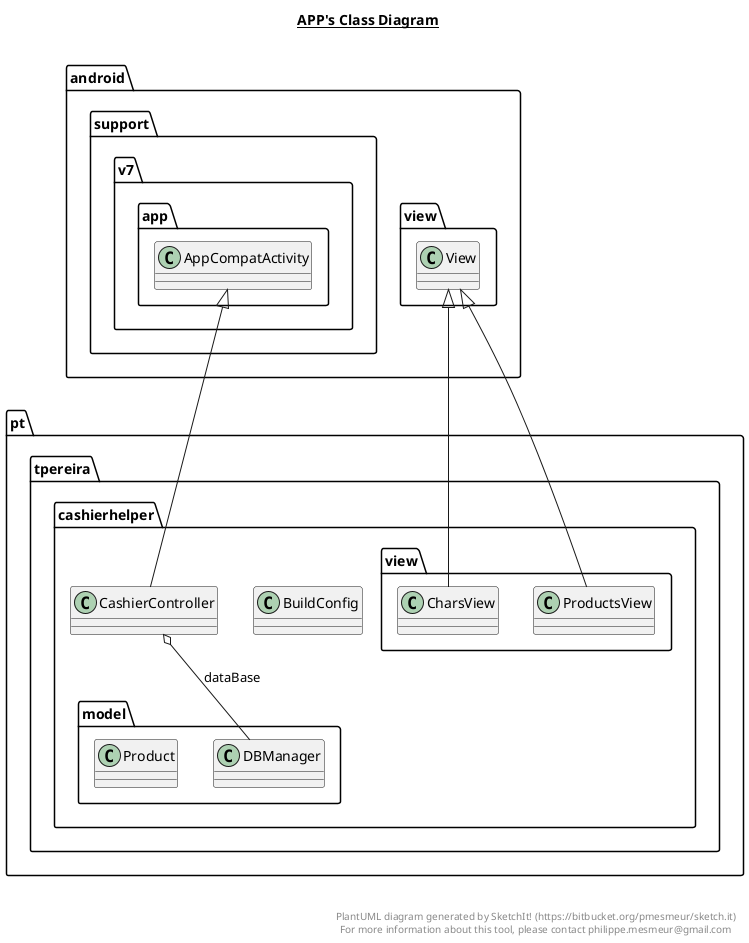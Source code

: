 @startuml

title __APP's Class Diagram__\n

  namespace pt.tpereira.cashierhelper {
    class BuildConfig {
    }
  }
  

  namespace pt.tpereira.cashierhelper {
    class CashierController {
    }
  }
  

  namespace pt.tpereira.cashierhelper {
    namespace view {
      class CharsView {
      }
    }
  }
  

  namespace pt.tpereira.cashierhelper {
    namespace model {
      class DBManager {
      }
    }
  }
  

  namespace pt.tpereira.cashierhelper {
    namespace model {
      class Product {
      }
    }
  }
  

  namespace pt.tpereira.cashierhelper {
    namespace view {
      class ProductsView {
      }
    }
  }
  

  pt.tpereira.cashierhelper.CashierController -up-|> android.support.v7.app.AppCompatActivity
  pt.tpereira.cashierhelper.CashierController o-- pt.tpereira.cashierhelper.model.DBManager : dataBase
  pt.tpereira.cashierhelper.view.CharsView -up-|> android.view.View
  pt.tpereira.cashierhelper.view.ProductsView -up-|> android.view.View


right footer


PlantUML diagram generated by SketchIt! (https://bitbucket.org/pmesmeur/sketch.it)
For more information about this tool, please contact philippe.mesmeur@gmail.com
endfooter

@enduml
